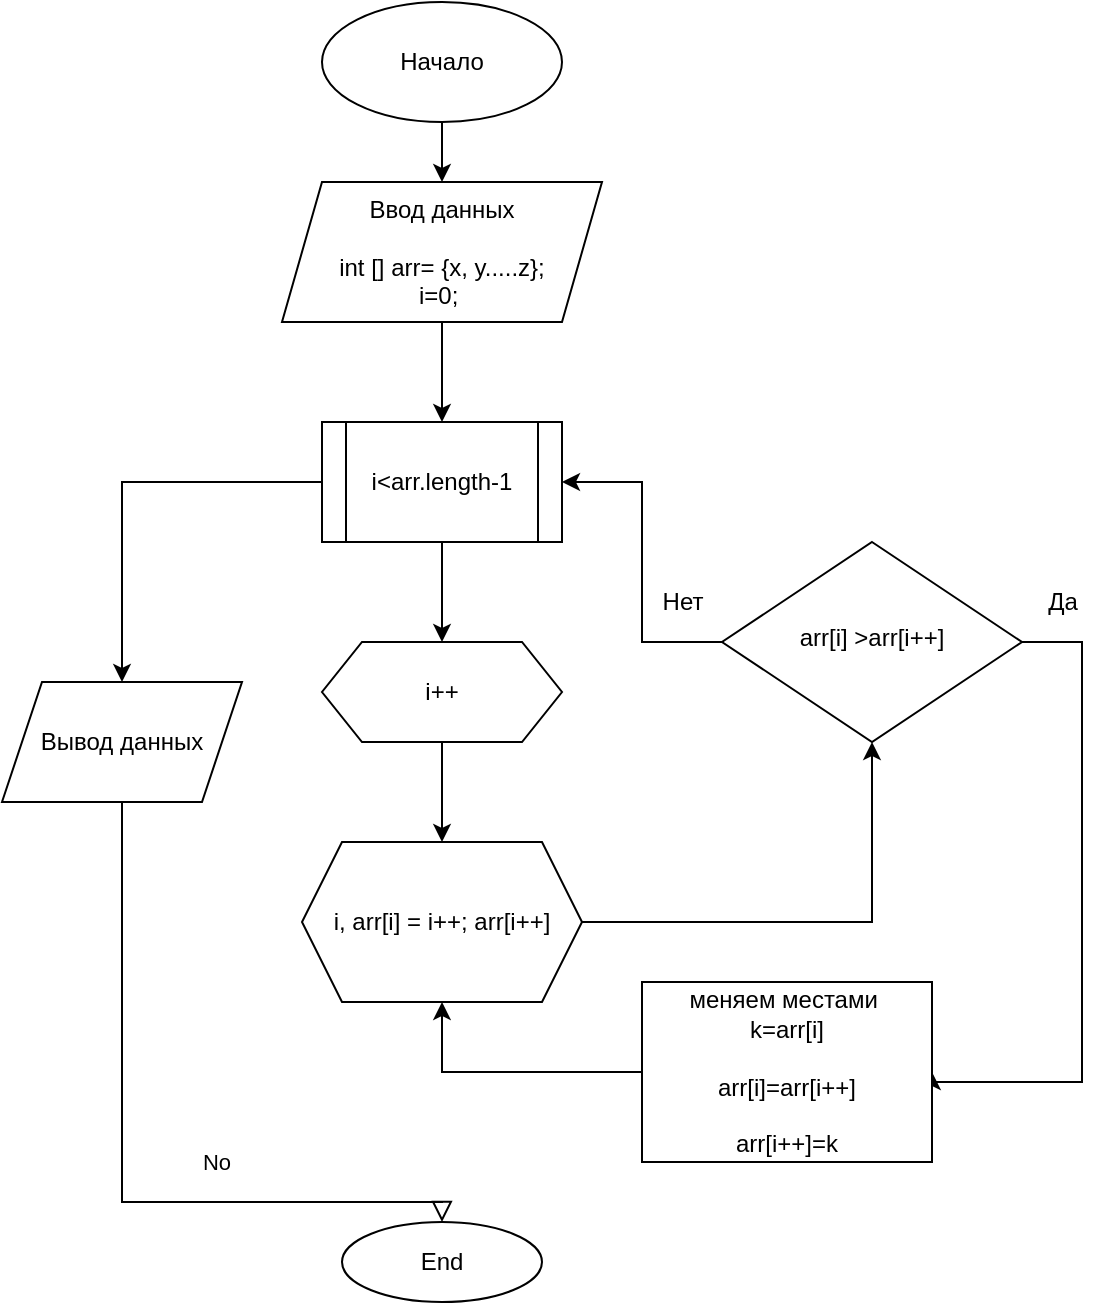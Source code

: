 <mxfile version="17.4.0" type="google"><diagram id="C5RBs43oDa-KdzZeNtuy" name="Page-1"><mxGraphModel grid="1" page="1" gridSize="10" guides="1" tooltips="1" connect="1" arrows="1" fold="1" pageScale="1" pageWidth="827" pageHeight="1169" math="0" shadow="0"><root><mxCell id="WIyWlLk6GJQsqaUBKTNV-0"/><mxCell id="WIyWlLk6GJQsqaUBKTNV-1" parent="WIyWlLk6GJQsqaUBKTNV-0"/><mxCell id="WIyWlLk6GJQsqaUBKTNV-8" value="No" style="rounded=0;html=1;jettySize=auto;orthogonalLoop=1;fontSize=11;endArrow=block;endFill=0;endSize=8;strokeWidth=1;shadow=0;labelBackgroundColor=none;edgeStyle=orthogonalEdgeStyle;" edge="1" parent="WIyWlLk6GJQsqaUBKTNV-1" source="5yreAHv1LwcosSa3MnoJ-12" target="5yreAHv1LwcosSa3MnoJ-11"><mxGeometry x="0.333" y="20" relative="1" as="geometry"><mxPoint as="offset"/><mxPoint x="230" y="470" as="sourcePoint"/><mxPoint x="380" y="620" as="targetPoint"/><Array as="points"><mxPoint x="230" y="650"/></Array></mxGeometry></mxCell><mxCell id="5yreAHv1LwcosSa3MnoJ-8" value="" style="edgeStyle=orthogonalEdgeStyle;rounded=0;orthogonalLoop=1;jettySize=auto;html=1;" edge="1" parent="WIyWlLk6GJQsqaUBKTNV-1" source="5yreAHv1LwcosSa3MnoJ-0" target="5yreAHv1LwcosSa3MnoJ-1"><mxGeometry relative="1" as="geometry"/></mxCell><mxCell id="5yreAHv1LwcosSa3MnoJ-0" value="Начало" style="ellipse;whiteSpace=wrap;html=1;" vertex="1" parent="WIyWlLk6GJQsqaUBKTNV-1"><mxGeometry x="330" y="50" width="120" height="60" as="geometry"/></mxCell><mxCell id="5yreAHv1LwcosSa3MnoJ-9" value="" style="edgeStyle=orthogonalEdgeStyle;rounded=0;orthogonalLoop=1;jettySize=auto;html=1;" edge="1" parent="WIyWlLk6GJQsqaUBKTNV-1" source="5yreAHv1LwcosSa3MnoJ-1" target="5yreAHv1LwcosSa3MnoJ-4"><mxGeometry relative="1" as="geometry"/></mxCell><mxCell id="5yreAHv1LwcosSa3MnoJ-1" value="&lt;div&gt;Ввод данных&lt;/div&gt;&lt;div&gt;&lt;br&gt;&lt;/div&gt;&lt;div&gt;int [] arr= {x, y.....z};&lt;/div&gt;&lt;div&gt;&lt;span&gt;i=0;&amp;nbsp;&lt;/span&gt;&lt;br&gt;&lt;/div&gt;" style="shape=parallelogram;perimeter=parallelogramPerimeter;whiteSpace=wrap;html=1;fixedSize=1;" vertex="1" parent="WIyWlLk6GJQsqaUBKTNV-1"><mxGeometry x="310" y="140" width="160" height="70" as="geometry"/></mxCell><mxCell id="5yreAHv1LwcosSa3MnoJ-21" style="edgeStyle=orthogonalEdgeStyle;rounded=0;orthogonalLoop=1;jettySize=auto;html=1;entryX=0.5;entryY=1;entryDx=0;entryDy=0;" edge="1" parent="WIyWlLk6GJQsqaUBKTNV-1" source="5yreAHv1LwcosSa3MnoJ-2" target="5yreAHv1LwcosSa3MnoJ-17"><mxGeometry relative="1" as="geometry"/></mxCell><mxCell id="5yreAHv1LwcosSa3MnoJ-2" value="i, arr[i] = i++; arr[i++]" style="shape=hexagon;perimeter=hexagonPerimeter2;whiteSpace=wrap;html=1;fixedSize=1;" vertex="1" parent="WIyWlLk6GJQsqaUBKTNV-1"><mxGeometry x="320" y="470" width="140" height="80" as="geometry"/></mxCell><mxCell id="5yreAHv1LwcosSa3MnoJ-15" style="edgeStyle=orthogonalEdgeStyle;rounded=0;orthogonalLoop=1;jettySize=auto;html=1;entryX=0.5;entryY=0;entryDx=0;entryDy=0;" edge="1" parent="WIyWlLk6GJQsqaUBKTNV-1" source="5yreAHv1LwcosSa3MnoJ-3" target="5yreAHv1LwcosSa3MnoJ-2"><mxGeometry relative="1" as="geometry"/></mxCell><mxCell id="5yreAHv1LwcosSa3MnoJ-3" value="i++" style="shape=hexagon;perimeter=hexagonPerimeter2;whiteSpace=wrap;html=1;fixedSize=1;" vertex="1" parent="WIyWlLk6GJQsqaUBKTNV-1"><mxGeometry x="330" y="370" width="120" height="50" as="geometry"/></mxCell><mxCell id="5yreAHv1LwcosSa3MnoJ-13" style="edgeStyle=orthogonalEdgeStyle;rounded=0;orthogonalLoop=1;jettySize=auto;html=1;entryX=0.5;entryY=0;entryDx=0;entryDy=0;" edge="1" parent="WIyWlLk6GJQsqaUBKTNV-1" source="5yreAHv1LwcosSa3MnoJ-4" target="5yreAHv1LwcosSa3MnoJ-12"><mxGeometry relative="1" as="geometry"/></mxCell><mxCell id="5yreAHv1LwcosSa3MnoJ-16" value="" style="edgeStyle=orthogonalEdgeStyle;rounded=0;orthogonalLoop=1;jettySize=auto;html=1;" edge="1" parent="WIyWlLk6GJQsqaUBKTNV-1" source="5yreAHv1LwcosSa3MnoJ-4" target="5yreAHv1LwcosSa3MnoJ-3"><mxGeometry relative="1" as="geometry"/></mxCell><mxCell id="5yreAHv1LwcosSa3MnoJ-4" value="i&amp;lt;arr.length-1" style="shape=process;whiteSpace=wrap;html=1;backgroundOutline=1;" vertex="1" parent="WIyWlLk6GJQsqaUBKTNV-1"><mxGeometry x="330" y="260" width="120" height="60" as="geometry"/></mxCell><mxCell id="5yreAHv1LwcosSa3MnoJ-11" value="End" style="ellipse;whiteSpace=wrap;html=1;" vertex="1" parent="WIyWlLk6GJQsqaUBKTNV-1"><mxGeometry x="340" y="660" width="100" height="40" as="geometry"/></mxCell><mxCell id="5yreAHv1LwcosSa3MnoJ-12" value="Вывод данных" style="shape=parallelogram;perimeter=parallelogramPerimeter;whiteSpace=wrap;html=1;fixedSize=1;" vertex="1" parent="WIyWlLk6GJQsqaUBKTNV-1"><mxGeometry x="170" y="390" width="120" height="60" as="geometry"/></mxCell><mxCell id="5yreAHv1LwcosSa3MnoJ-20" style="edgeStyle=orthogonalEdgeStyle;rounded=0;orthogonalLoop=1;jettySize=auto;html=1;entryX=1;entryY=0.5;entryDx=0;entryDy=0;" edge="1" parent="WIyWlLk6GJQsqaUBKTNV-1" source="5yreAHv1LwcosSa3MnoJ-17" target="5yreAHv1LwcosSa3MnoJ-4"><mxGeometry relative="1" as="geometry"/></mxCell><mxCell id="5yreAHv1LwcosSa3MnoJ-25" style="edgeStyle=orthogonalEdgeStyle;rounded=0;orthogonalLoop=1;jettySize=auto;html=1;entryX=1;entryY=0.5;entryDx=0;entryDy=0;" edge="1" parent="WIyWlLk6GJQsqaUBKTNV-1" source="5yreAHv1LwcosSa3MnoJ-17" target="5yreAHv1LwcosSa3MnoJ-18"><mxGeometry relative="1" as="geometry"><Array as="points"><mxPoint x="710" y="370"/><mxPoint x="710" y="590"/><mxPoint x="635" y="590"/></Array></mxGeometry></mxCell><mxCell id="5yreAHv1LwcosSa3MnoJ-17" value="&lt;div&gt;&lt;span&gt;arr[i] &amp;gt;arr[i++]&lt;/span&gt;&lt;br&gt;&lt;/div&gt;" style="rhombus;whiteSpace=wrap;html=1;shadow=0;fontFamily=Helvetica;fontSize=12;align=center;strokeWidth=1;spacing=6;spacingTop=-4;" vertex="1" parent="WIyWlLk6GJQsqaUBKTNV-1"><mxGeometry x="530" y="320" width="150" height="100" as="geometry"/></mxCell><mxCell id="5yreAHv1LwcosSa3MnoJ-23" style="edgeStyle=orthogonalEdgeStyle;rounded=0;orthogonalLoop=1;jettySize=auto;html=1;entryX=0.5;entryY=1;entryDx=0;entryDy=0;" edge="1" parent="WIyWlLk6GJQsqaUBKTNV-1" source="5yreAHv1LwcosSa3MnoJ-18" target="5yreAHv1LwcosSa3MnoJ-2"><mxGeometry relative="1" as="geometry"/></mxCell><mxCell id="5yreAHv1LwcosSa3MnoJ-18" value="&lt;div&gt;меняем местами&amp;nbsp;&lt;/div&gt;&lt;div&gt;k=arr[i]&lt;/div&gt;&lt;div&gt;&amp;nbsp;&lt;/div&gt;&lt;div&gt;arr[i]=arr[i++]&lt;/div&gt;&lt;div&gt;&lt;br&gt;&lt;/div&gt;&lt;div&gt;arr[i++]=k&lt;/div&gt;" style="rounded=0;whiteSpace=wrap;html=1;" vertex="1" parent="WIyWlLk6GJQsqaUBKTNV-1"><mxGeometry x="490" y="540" width="145" height="90" as="geometry"/></mxCell><mxCell id="5yreAHv1LwcosSa3MnoJ-26" value="Нет" style="text;html=1;align=center;verticalAlign=middle;resizable=0;points=[];autosize=1;strokeColor=none;fillColor=none;" vertex="1" parent="WIyWlLk6GJQsqaUBKTNV-1"><mxGeometry x="490" y="340" width="40" height="20" as="geometry"/></mxCell><mxCell id="5yreAHv1LwcosSa3MnoJ-27" value="Да" style="text;html=1;align=center;verticalAlign=middle;resizable=0;points=[];autosize=1;strokeColor=none;fillColor=none;" vertex="1" parent="WIyWlLk6GJQsqaUBKTNV-1"><mxGeometry x="685" y="340" width="30" height="20" as="geometry"/></mxCell></root></mxGraphModel></diagram></mxfile>